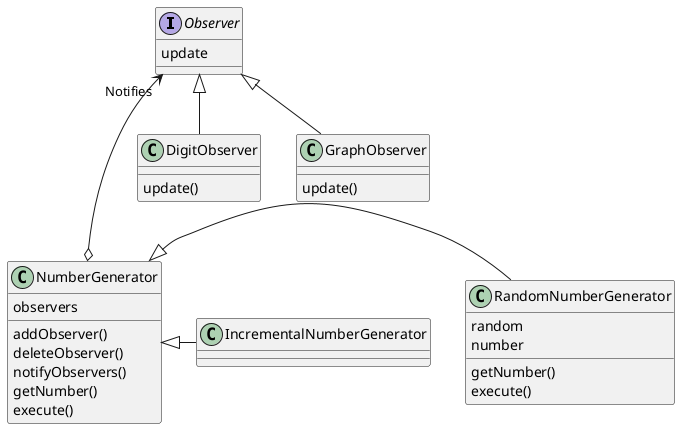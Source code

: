 @startuml
Interface Observer
Observer : update
class DigitObserver{
    update()
}
class GraphObserver{
    update()
}

class NumberGenerator{
    observers
    addObserver()
    deleteObserver()
    notifyObservers()
    getNumber()
    execute()

    
}
class RandomNumberGenerator{
    random
    number
    getNumber()
    execute()
    
}
class IncrementalNumberGenerator{
}

Observer <|-- DigitObserver
Observer <|-- GraphObserver
Observer "Notifies" <---o NumberGenerator
NumberGenerator <|- RandomNumberGenerator 
NumberGenerator <|- IncrementalNumberGenerator
@enduml
